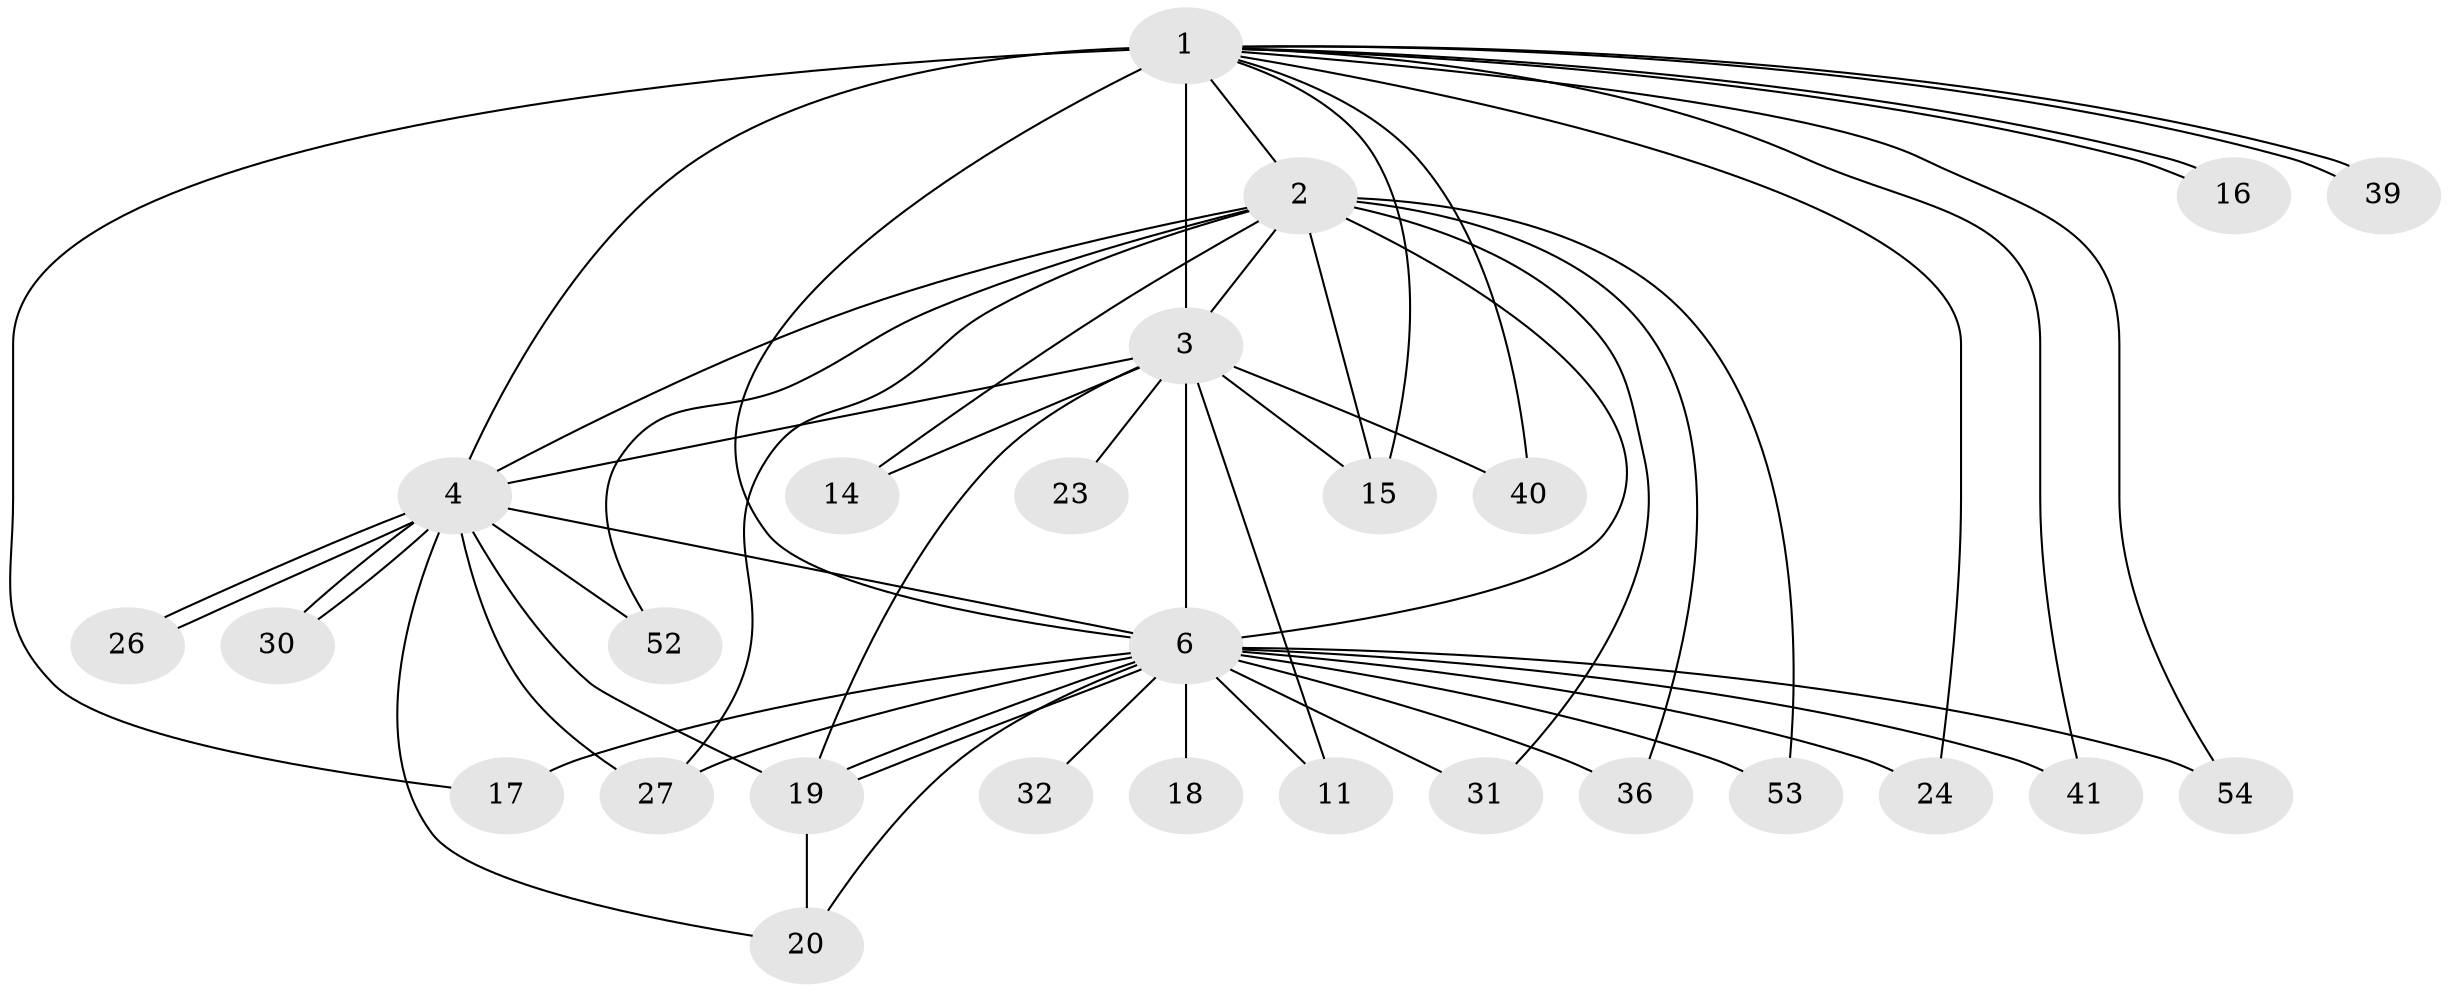 // original degree distribution, {23: 0.01818181818181818, 18: 0.03636363636363636, 12: 0.03636363636363636, 19: 0.03636363636363636, 13: 0.01818181818181818, 14: 0.03636363636363636, 3: 0.07272727272727272, 6: 0.01818181818181818, 2: 0.6545454545454545, 4: 0.03636363636363636, 5: 0.03636363636363636}
// Generated by graph-tools (version 1.1) at 2025/17/03/04/25 18:17:56]
// undirected, 27 vertices, 56 edges
graph export_dot {
graph [start="1"]
  node [color=gray90,style=filled];
  1 [super="+22+33"];
  2;
  3 [super="+7+13+43+21+10+5"];
  4;
  6 [super="+9+8"];
  11;
  14;
  15 [super="+49"];
  16;
  17;
  18;
  19 [super="+44+28"];
  20;
  23;
  24;
  26;
  27 [super="+37"];
  30;
  31;
  32;
  36;
  39;
  40;
  41;
  52;
  53;
  54;
  1 -- 2;
  1 -- 3 [weight=6];
  1 -- 4 [weight=2];
  1 -- 6 [weight=4];
  1 -- 15;
  1 -- 16;
  1 -- 16;
  1 -- 17;
  1 -- 24;
  1 -- 39;
  1 -- 39;
  1 -- 40;
  1 -- 41;
  1 -- 54;
  2 -- 3 [weight=6];
  2 -- 4;
  2 -- 6 [weight=3];
  2 -- 14;
  2 -- 27;
  2 -- 31;
  2 -- 36;
  2 -- 52;
  2 -- 53;
  2 -- 15;
  3 -- 4 [weight=4];
  3 -- 6 [weight=17];
  3 -- 14;
  3 -- 19;
  3 -- 15 [weight=2];
  3 -- 23;
  3 -- 11 [weight=2];
  3 -- 40;
  4 -- 6 [weight=4];
  4 -- 20;
  4 -- 26;
  4 -- 26;
  4 -- 27;
  4 -- 30;
  4 -- 30;
  4 -- 52;
  4 -- 19;
  6 -- 18 [weight=2];
  6 -- 19;
  6 -- 19;
  6 -- 31;
  6 -- 11;
  6 -- 20;
  6 -- 24;
  6 -- 32 [weight=2];
  6 -- 54;
  6 -- 36;
  6 -- 41;
  6 -- 17;
  6 -- 53;
  6 -- 27;
  19 -- 20;
}
